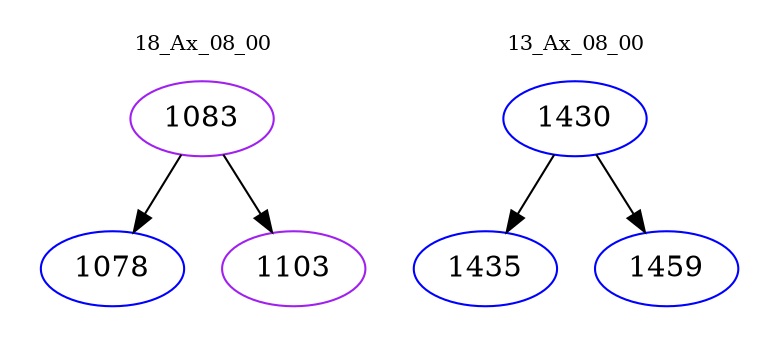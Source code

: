 digraph{
subgraph cluster_0 {
color = white
label = "18_Ax_08_00";
fontsize=10;
T0_1083 [label="1083", color="purple"]
T0_1083 -> T0_1078 [color="black"]
T0_1078 [label="1078", color="blue"]
T0_1083 -> T0_1103 [color="black"]
T0_1103 [label="1103", color="purple"]
}
subgraph cluster_1 {
color = white
label = "13_Ax_08_00";
fontsize=10;
T1_1430 [label="1430", color="blue"]
T1_1430 -> T1_1435 [color="black"]
T1_1435 [label="1435", color="blue"]
T1_1430 -> T1_1459 [color="black"]
T1_1459 [label="1459", color="blue"]
}
}
